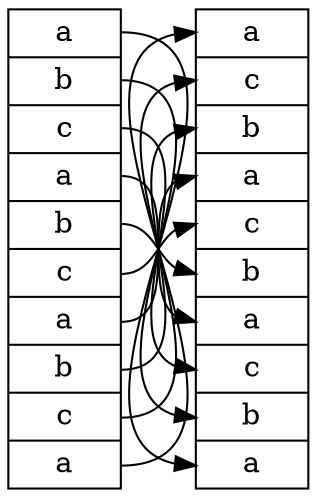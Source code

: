 digraph {
  rankdir=LR ;
  node [shape = record] ;
   
  struct0[label = "<n0>a | <n1>b | <n2>c | <n3>a | <n4>b | <n5>c | <n6>a | <n7>b | <n8>c | <n9>a"] ;
  struct0:n0:e -> struct1:n9:w ;
  struct0:n1:e -> struct1:n8:w ;
  struct0:n2:e -> struct1:n7:w ;
  struct0:n3:e -> struct1:n6:w ;
  struct0:n4:e -> struct1:n5:w ;
  struct0:n5:e -> struct1:n4:w ;
  struct0:n6:e -> struct1:n3:w ;
  struct0:n7:e -> struct1:n2:w ;
  struct0:n8:e -> struct1:n1:w ;
  struct0:n9:e -> struct1:n0:w ;
  struct1[label = "<n0>a | <n1>c | <n2>b | <n3>a | <n4>c | <n5>b | <n6>a | <n7>c | <n8>b | <n9>a"] ;
}